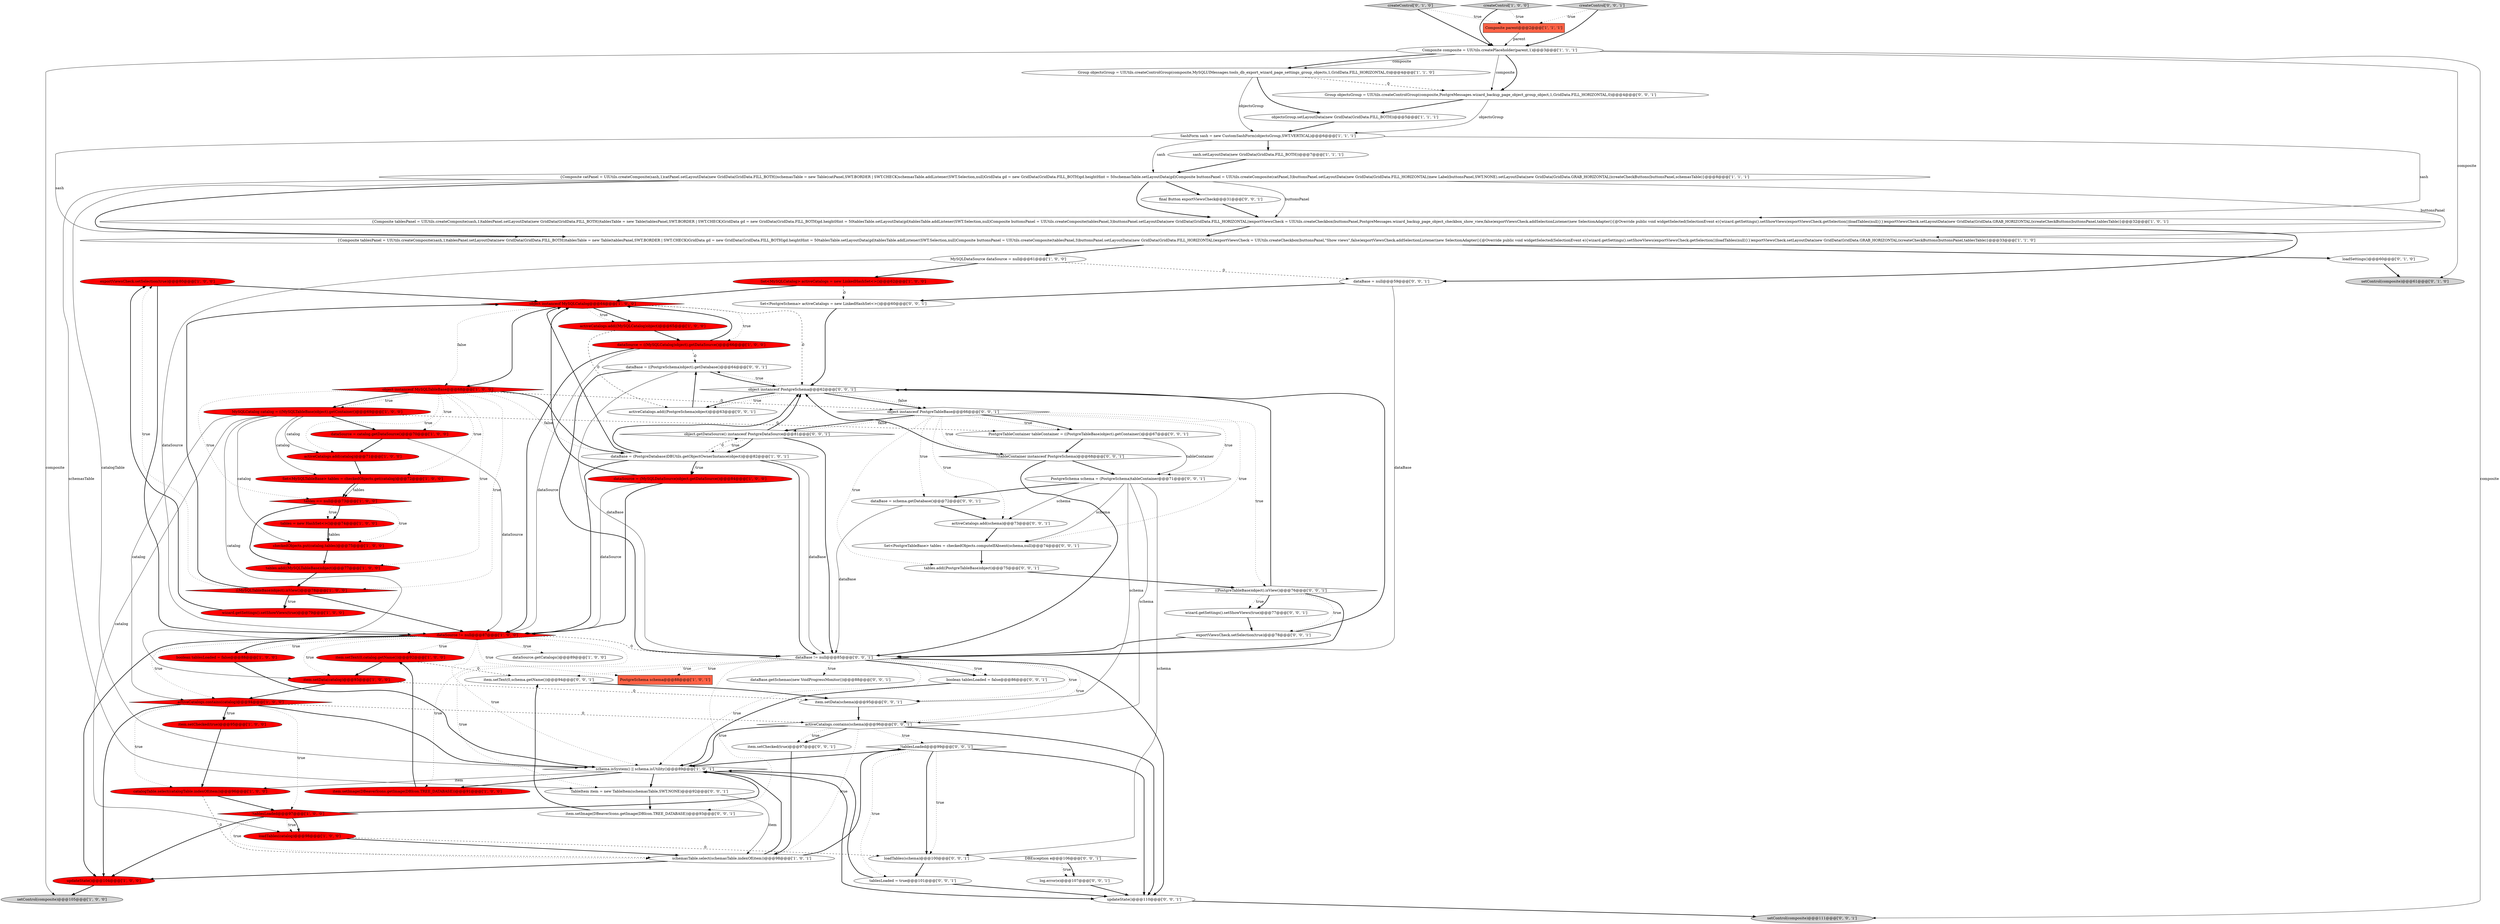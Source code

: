 digraph {
43 [style = filled, label = "exportViewsCheck.setSelection(true)@@@80@@@['1', '0', '0']", fillcolor = red, shape = ellipse image = "AAA1AAABBB1BBB"];
74 [style = filled, label = "tables.add((PostgreTableBase)object)@@@75@@@['0', '0', '1']", fillcolor = white, shape = ellipse image = "AAA0AAABBB3BBB"];
47 [style = filled, label = "setControl(composite)@@@61@@@['0', '1', '0']", fillcolor = lightgray, shape = ellipse image = "AAA0AAABBB2BBB"];
34 [style = filled, label = "item.setText(0,catalog.getName())@@@92@@@['1', '0', '0']", fillcolor = red, shape = ellipse image = "AAA1AAABBB1BBB"];
11 [style = filled, label = "Composite composite = UIUtils.createPlaceholder(parent,1)@@@3@@@['1', '1', '1']", fillcolor = white, shape = ellipse image = "AAA0AAABBB1BBB"];
26 [style = filled, label = "catalogTable.select(catalogTable.indexOf(item))@@@96@@@['1', '0', '0']", fillcolor = red, shape = ellipse image = "AAA1AAABBB1BBB"];
60 [style = filled, label = "item.setText(0,schema.getName())@@@94@@@['0', '0', '1']", fillcolor = white, shape = ellipse image = "AAA0AAABBB3BBB"];
62 [style = filled, label = "dataBase = schema.getDatabase()@@@72@@@['0', '0', '1']", fillcolor = white, shape = ellipse image = "AAA0AAABBB3BBB"];
31 [style = filled, label = "updateState()@@@104@@@['1', '0', '0']", fillcolor = red, shape = ellipse image = "AAA1AAABBB1BBB"];
83 [style = filled, label = "Group objectsGroup = UIUtils.createControlGroup(composite,PostgreMessages.wizard_backup_page_object_group_object,1,GridData.FILL_HORIZONTAL,0)@@@4@@@['0', '0', '1']", fillcolor = white, shape = ellipse image = "AAA0AAABBB3BBB"];
6 [style = filled, label = "{Composite catPanel = UIUtils.createComposite(sash,1)catPanel.setLayoutData(new GridData(GridData.FILL_BOTH))schemasTable = new Table(catPanel,SWT.BORDER | SWT.CHECK)schemasTable.addListener(SWT.Selection,null)GridData gd = new GridData(GridData.FILL_BOTH)gd.heightHint = 50schemasTable.setLayoutData(gd)Composite buttonsPanel = UIUtils.createComposite(catPanel,3)buttonsPanel.setLayoutData(new GridData(GridData.FILL_HORIZONTAL))new Label(buttonsPanel,SWT.NONE).setLayoutData(new GridData(GridData.GRAB_HORIZONTAL))createCheckButtons(buttonsPanel,schemasTable)}@@@8@@@['1', '1', '1']", fillcolor = white, shape = ellipse image = "AAA0AAABBB1BBB"];
68 [style = filled, label = "object instanceof PostgreTableBase@@@66@@@['0', '0', '1']", fillcolor = white, shape = diamond image = "AAA0AAABBB3BBB"];
38 [style = filled, label = "dataSource = ((MySQLCatalog)object).getDataSource()@@@66@@@['1', '0', '0']", fillcolor = red, shape = ellipse image = "AAA1AAABBB1BBB"];
55 [style = filled, label = "dataBase.getSchemas(new VoidProgressMonitor())@@@88@@@['0', '0', '1']", fillcolor = white, shape = ellipse image = "AAA0AAABBB3BBB"];
80 [style = filled, label = "PostgreTableContainer tableContainer = ((PostgreTableBase)object).getContainer()@@@67@@@['0', '0', '1']", fillcolor = white, shape = ellipse image = "AAA0AAABBB3BBB"];
70 [style = filled, label = "item.setData(schema)@@@95@@@['0', '0', '1']", fillcolor = white, shape = ellipse image = "AAA0AAABBB3BBB"];
14 [style = filled, label = "dataSource != null@@@87@@@['1', '0', '0']", fillcolor = red, shape = diamond image = "AAA1AAABBB1BBB"];
20 [style = filled, label = "item.setData(catalog)@@@93@@@['1', '0', '0']", fillcolor = red, shape = ellipse image = "AAA1AAABBB1BBB"];
24 [style = filled, label = "boolean tablesLoaded = false@@@88@@@['1', '0', '0']", fillcolor = red, shape = ellipse image = "AAA1AAABBB1BBB"];
37 [style = filled, label = "setControl(composite)@@@105@@@['1', '0', '0']", fillcolor = lightgray, shape = ellipse image = "AAA0AAABBB1BBB"];
19 [style = filled, label = "wizard.getSettings().setShowViews(true)@@@79@@@['1', '0', '0']", fillcolor = red, shape = ellipse image = "AAA1AAABBB1BBB"];
1 [style = filled, label = "Set<MySQLCatalog> activeCatalogs = new LinkedHashSet<>()@@@62@@@['1', '0', '0']", fillcolor = red, shape = ellipse image = "AAA1AAABBB1BBB"];
46 [style = filled, label = "createControl['0', '1', '0']", fillcolor = lightgray, shape = diamond image = "AAA0AAABBB2BBB"];
69 [style = filled, label = "!tablesLoaded@@@99@@@['0', '0', '1']", fillcolor = white, shape = diamond image = "AAA0AAABBB3BBB"];
8 [style = filled, label = "sash.setLayoutData(new GridData(GridData.FILL_BOTH))@@@7@@@['1', '1', '1']", fillcolor = white, shape = ellipse image = "AAA0AAABBB1BBB"];
2 [style = filled, label = "MySQLCatalog catalog = ((MySQLTableBase)object).getContainer()@@@69@@@['1', '0', '0']", fillcolor = red, shape = ellipse image = "AAA1AAABBB1BBB"];
75 [style = filled, label = "item.setImage(DBeaverIcons.getImage(DBIcon.TREE_DATABASE))@@@93@@@['0', '0', '1']", fillcolor = white, shape = ellipse image = "AAA0AAABBB3BBB"];
52 [style = filled, label = "Set<PostgreSchema> activeCatalogs = new LinkedHashSet<>()@@@60@@@['0', '0', '1']", fillcolor = white, shape = ellipse image = "AAA0AAABBB3BBB"];
61 [style = filled, label = "dataBase = null@@@59@@@['0', '0', '1']", fillcolor = white, shape = ellipse image = "AAA0AAABBB3BBB"];
15 [style = filled, label = "activeCatalogs.add(catalog)@@@71@@@['1', '0', '0']", fillcolor = red, shape = ellipse image = "AAA1AAABBB1BBB"];
28 [style = filled, label = "item.setImage(DBeaverIcons.getImage(DBIcon.TREE_DATABASE))@@@91@@@['1', '0', '0']", fillcolor = red, shape = ellipse image = "AAA1AAABBB1BBB"];
39 [style = filled, label = "tables == null@@@73@@@['1', '0', '0']", fillcolor = red, shape = diamond image = "AAA1AAABBB1BBB"];
64 [style = filled, label = "object.getDataSource() instanceof PostgreDataSource@@@81@@@['0', '0', '1']", fillcolor = white, shape = diamond image = "AAA0AAABBB3BBB"];
50 [style = filled, label = "log.error(e)@@@107@@@['0', '0', '1']", fillcolor = white, shape = ellipse image = "AAA0AAABBB3BBB"];
3 [style = filled, label = "MySQLDataSource dataSource = null@@@61@@@['1', '0', '0']", fillcolor = white, shape = ellipse image = "AAA0AAABBB1BBB"];
7 [style = filled, label = "schema.isSystem() || schema.isUtility()@@@89@@@['1', '0', '1']", fillcolor = white, shape = diamond image = "AAA0AAABBB1BBB"];
51 [style = filled, label = "boolean tablesLoaded = false@@@86@@@['0', '0', '1']", fillcolor = white, shape = ellipse image = "AAA0AAABBB3BBB"];
72 [style = filled, label = "PostgreSchema schema = (PostgreSchema)tableContainer@@@71@@@['0', '0', '1']", fillcolor = white, shape = ellipse image = "AAA0AAABBB3BBB"];
12 [style = filled, label = "item.setChecked(true)@@@95@@@['1', '0', '0']", fillcolor = red, shape = ellipse image = "AAA1AAABBB1BBB"];
53 [style = filled, label = "DBException e@@@106@@@['0', '0', '1']", fillcolor = white, shape = diamond image = "AAA0AAABBB3BBB"];
22 [style = filled, label = "dataBase = (PostgreDatabase)DBUtils.getObjectOwnerInstance(object)@@@82@@@['1', '0', '1']", fillcolor = white, shape = ellipse image = "AAA0AAABBB1BBB"];
29 [style = filled, label = "activeCatalogs.contains(catalog)@@@94@@@['1', '0', '0']", fillcolor = red, shape = diamond image = "AAA1AAABBB1BBB"];
76 [style = filled, label = "tablesLoaded = true@@@101@@@['0', '0', '1']", fillcolor = white, shape = ellipse image = "AAA0AAABBB3BBB"];
73 [style = filled, label = "dataBase = ((PostgreSchema)object).getDatabase()@@@64@@@['0', '0', '1']", fillcolor = white, shape = ellipse image = "AAA0AAABBB3BBB"];
18 [style = filled, label = "Set<MySQLTableBase> tables = checkedObjects.get(catalog)@@@72@@@['1', '0', '0']", fillcolor = red, shape = ellipse image = "AAA1AAABBB1BBB"];
57 [style = filled, label = "TableItem item = new TableItem(schemasTable,SWT.NONE)@@@92@@@['0', '0', '1']", fillcolor = white, shape = ellipse image = "AAA0AAABBB3BBB"];
4 [style = filled, label = "dataSource = (MySQLDataSource)object.getDataSource()@@@84@@@['1', '0', '0']", fillcolor = red, shape = ellipse image = "AAA1AAABBB1BBB"];
16 [style = filled, label = "dataSource = catalog.getDataSource()@@@70@@@['1', '0', '0']", fillcolor = red, shape = ellipse image = "AAA1AAABBB1BBB"];
25 [style = filled, label = "activeCatalogs.add((MySQLCatalog)object)@@@65@@@['1', '0', '0']", fillcolor = red, shape = ellipse image = "AAA1AAABBB1BBB"];
81 [style = filled, label = "object instanceof PostgreSchema@@@62@@@['0', '0', '1']", fillcolor = white, shape = diamond image = "AAA0AAABBB3BBB"];
9 [style = filled, label = "{Composite tablesPanel = UIUtils.createComposite(sash,1)tablesPanel.setLayoutData(new GridData(GridData.FILL_BOTH))tablesTable = new Table(tablesPanel,SWT.BORDER | SWT.CHECK)GridData gd = new GridData(GridData.FILL_BOTH)gd.heightHint = 50tablesTable.setLayoutData(gd)tablesTable.addListener(SWT.Selection,null)Composite buttonsPanel = UIUtils.createComposite(tablesPanel,3)buttonsPanel.setLayoutData(new GridData(GridData.FILL_HORIZONTAL))exportViewsCheck = UIUtils.createCheckbox(buttonsPanel,\"Show views\",false)exportViewsCheck.addSelectionListener(new SelectionAdapter(){@Override public void widgetSelected(SelectionEvent e){wizard.getSettings().setShowViews(exportViewsCheck.getSelection())loadTables(null)}})exportViewsCheck.setLayoutData(new GridData(GridData.GRAB_HORIZONTAL))createCheckButtons(buttonsPanel,tablesTable)}@@@33@@@['1', '1', '0']", fillcolor = white, shape = ellipse image = "AAA0AAABBB1BBB"];
23 [style = filled, label = "object instanceof MySQLTableBase@@@68@@@['1', '0', '0']", fillcolor = red, shape = diamond image = "AAA1AAABBB1BBB"];
78 [style = filled, label = "!(tableContainer instanceof PostgreSchema)@@@68@@@['0', '0', '1']", fillcolor = white, shape = diamond image = "AAA0AAABBB3BBB"];
79 [style = filled, label = "activeCatalogs.contains(schema)@@@96@@@['0', '0', '1']", fillcolor = white, shape = diamond image = "AAA0AAABBB3BBB"];
58 [style = filled, label = "activeCatalogs.add((PostgreSchema)object)@@@63@@@['0', '0', '1']", fillcolor = white, shape = ellipse image = "AAA0AAABBB3BBB"];
5 [style = filled, label = "{Composite tablesPanel = UIUtils.createComposite(sash,1)tablesPanel.setLayoutData(new GridData(GridData.FILL_BOTH))tablesTable = new Table(tablesPanel,SWT.BORDER | SWT.CHECK)GridData gd = new GridData(GridData.FILL_BOTH)gd.heightHint = 50tablesTable.setLayoutData(gd)tablesTable.addListener(SWT.Selection,null)Composite buttonsPanel = UIUtils.createComposite(tablesPanel,3)buttonsPanel.setLayoutData(new GridData(GridData.FILL_HORIZONTAL))exportViewsCheck = UIUtils.createCheckbox(buttonsPanel,PostgreMessages.wizard_backup_page_object_checkbox_show_view,false)exportViewsCheck.addSelectionListener(new SelectionAdapter(){@Override public void widgetSelected(SelectionEvent e){wizard.getSettings().setShowViews(exportViewsCheck.getSelection())loadTables(null)}})exportViewsCheck.setLayoutData(new GridData(GridData.GRAB_HORIZONTAL))createCheckButtons(buttonsPanel,tablesTable)}@@@32@@@['1', '0', '1']", fillcolor = white, shape = ellipse image = "AAA0AAABBB1BBB"];
65 [style = filled, label = "createControl['0', '0', '1']", fillcolor = lightgray, shape = diamond image = "AAA0AAABBB3BBB"];
36 [style = filled, label = "loadTables(catalog)@@@98@@@['1', '0', '0']", fillcolor = red, shape = ellipse image = "AAA1AAABBB1BBB"];
27 [style = filled, label = "!tablesLoaded@@@97@@@['1', '0', '0']", fillcolor = red, shape = diamond image = "AAA1AAABBB1BBB"];
30 [style = filled, label = "SashForm sash = new CustomSashForm(objectsGroup,SWT.VERTICAL)@@@6@@@['1', '1', '1']", fillcolor = white, shape = ellipse image = "AAA0AAABBB1BBB"];
67 [style = filled, label = "loadTables(schema)@@@100@@@['0', '0', '1']", fillcolor = white, shape = ellipse image = "AAA0AAABBB3BBB"];
44 [style = filled, label = "createControl['1', '0', '0']", fillcolor = lightgray, shape = diamond image = "AAA0AAABBB1BBB"];
33 [style = filled, label = "PostgreSchema schema@@@88@@@['1', '0', '1']", fillcolor = tomato, shape = box image = "AAA0AAABBB1BBB"];
40 [style = filled, label = "Group objectsGroup = UIUtils.createControlGroup(composite,MySQLUIMessages.tools_db_export_wizard_page_settings_group_objects,1,GridData.FILL_HORIZONTAL,0)@@@4@@@['1', '1', '0']", fillcolor = white, shape = ellipse image = "AAA0AAABBB1BBB"];
63 [style = filled, label = "wizard.getSettings().setShowViews(true)@@@77@@@['0', '0', '1']", fillcolor = white, shape = ellipse image = "AAA0AAABBB3BBB"];
49 [style = filled, label = "activeCatalogs.add(schema)@@@73@@@['0', '0', '1']", fillcolor = white, shape = ellipse image = "AAA0AAABBB3BBB"];
77 [style = filled, label = "exportViewsCheck.setSelection(true)@@@78@@@['0', '0', '1']", fillcolor = white, shape = ellipse image = "AAA0AAABBB3BBB"];
54 [style = filled, label = "final Button exportViewsCheck@@@31@@@['0', '0', '1']", fillcolor = white, shape = ellipse image = "AAA0AAABBB3BBB"];
42 [style = filled, label = "tables.add((MySQLTableBase)object)@@@77@@@['1', '0', '0']", fillcolor = red, shape = ellipse image = "AAA1AAABBB1BBB"];
10 [style = filled, label = "tables = new HashSet<>()@@@74@@@['1', '0', '0']", fillcolor = red, shape = ellipse image = "AAA1AAABBB1BBB"];
0 [style = filled, label = "dataSource.getCatalogs()@@@89@@@['1', '0', '0']", fillcolor = white, shape = ellipse image = "AAA0AAABBB1BBB"];
41 [style = filled, label = "schemasTable.select(schemasTable.indexOf(item))@@@98@@@['1', '0', '1']", fillcolor = white, shape = ellipse image = "AAA0AAABBB1BBB"];
48 [style = filled, label = "setControl(composite)@@@111@@@['0', '0', '1']", fillcolor = lightgray, shape = ellipse image = "AAA0AAABBB3BBB"];
21 [style = filled, label = "object instanceof MySQLCatalog@@@64@@@['1', '0', '0']", fillcolor = red, shape = diamond image = "AAA1AAABBB1BBB"];
82 [style = filled, label = "dataBase != null@@@85@@@['0', '0', '1']", fillcolor = white, shape = diamond image = "AAA0AAABBB3BBB"];
45 [style = filled, label = "loadSettings()@@@60@@@['0', '1', '0']", fillcolor = white, shape = ellipse image = "AAA0AAABBB2BBB"];
71 [style = filled, label = "updateState()@@@110@@@['0', '0', '1']", fillcolor = white, shape = ellipse image = "AAA0AAABBB3BBB"];
56 [style = filled, label = "item.setChecked(true)@@@97@@@['0', '0', '1']", fillcolor = white, shape = ellipse image = "AAA0AAABBB3BBB"];
17 [style = filled, label = "checkedObjects.put(catalog,tables)@@@75@@@['1', '0', '0']", fillcolor = red, shape = ellipse image = "AAA1AAABBB1BBB"];
59 [style = filled, label = "Set<PostgreTableBase> tables = checkedObjects.computeIfAbsent(schema,null)@@@74@@@['0', '0', '1']", fillcolor = white, shape = ellipse image = "AAA0AAABBB3BBB"];
35 [style = filled, label = "Composite parent@@@2@@@['1', '1', '1']", fillcolor = tomato, shape = box image = "AAA0AAABBB1BBB"];
32 [style = filled, label = "objectsGroup.setLayoutData(new GridData(GridData.FILL_BOTH))@@@5@@@['1', '1', '1']", fillcolor = white, shape = ellipse image = "AAA0AAABBB1BBB"];
66 [style = filled, label = "((PostgreTableBase)object).isView()@@@76@@@['0', '0', '1']", fillcolor = white, shape = diamond image = "AAA0AAABBB3BBB"];
13 [style = filled, label = "((MySQLTableBase)object).isView()@@@78@@@['1', '0', '0']", fillcolor = red, shape = diamond image = "AAA1AAABBB1BBB"];
14->24 [style = bold, label=""];
31->37 [style = bold, label=""];
73->82 [style = bold, label=""];
49->59 [style = bold, label=""];
61->82 [style = solid, label="dataBase"];
2->17 [style = solid, label="catalog"];
81->58 [style = dotted, label="true"];
66->63 [style = dotted, label="true"];
2->20 [style = solid, label="catalog"];
34->20 [style = bold, label=""];
5->9 [style = bold, label=""];
83->32 [style = bold, label=""];
14->0 [style = dotted, label="true"];
30->5 [style = solid, label="sash"];
82->71 [style = bold, label=""];
4->14 [style = solid, label="dataSource"];
56->41 [style = bold, label=""];
11->83 [style = solid, label="composite"];
20->70 [style = dashed, label="0"];
8->6 [style = bold, label=""];
10->17 [style = bold, label=""];
22->81 [style = bold, label=""];
72->49 [style = solid, label="schema"];
71->48 [style = bold, label=""];
76->71 [style = bold, label=""];
68->80 [style = dotted, label="true"];
68->59 [style = dotted, label="true"];
29->26 [style = dotted, label="true"];
23->68 [style = dashed, label="0"];
22->82 [style = bold, label=""];
58->73 [style = bold, label=""];
21->38 [style = dotted, label="true"];
82->7 [style = dotted, label="true"];
22->4 [style = bold, label=""];
6->9 [style = solid, label="buttonsPanel"];
11->37 [style = solid, label="composite"];
23->22 [style = bold, label=""];
23->18 [style = dotted, label="true"];
1->21 [style = bold, label=""];
70->79 [style = bold, label=""];
21->81 [style = dashed, label="0"];
27->7 [style = bold, label=""];
51->7 [style = bold, label=""];
14->7 [style = dotted, label="true"];
3->14 [style = solid, label="dataSource"];
62->49 [style = bold, label=""];
82->33 [style = dotted, label="true"];
23->15 [style = dotted, label="true"];
30->8 [style = bold, label=""];
54->5 [style = bold, label=""];
30->9 [style = solid, label="sash"];
13->14 [style = bold, label=""];
75->60 [style = bold, label=""];
68->72 [style = dotted, label="true"];
27->36 [style = dotted, label="true"];
72->59 [style = solid, label="schema"];
81->73 [style = dotted, label="true"];
79->69 [style = dotted, label="true"];
2->16 [style = bold, label=""];
66->63 [style = bold, label=""];
66->77 [style = dotted, label="true"];
79->56 [style = bold, label=""];
64->22 [style = dotted, label="true"];
36->41 [style = bold, label=""];
14->24 [style = dotted, label="true"];
18->39 [style = solid, label="tables"];
6->54 [style = bold, label=""];
60->70 [style = bold, label=""];
69->7 [style = bold, label=""];
61->52 [style = bold, label=""];
64->22 [style = bold, label=""];
80->78 [style = bold, label=""];
4->21 [style = bold, label=""];
68->80 [style = bold, label=""];
7->57 [style = bold, label=""];
27->31 [style = bold, label=""];
72->67 [style = solid, label="schema"];
13->19 [style = dotted, label="true"];
27->41 [style = dotted, label="true"];
40->30 [style = solid, label="objectsGroup"];
21->25 [style = bold, label=""];
23->42 [style = dotted, label="true"];
17->42 [style = bold, label=""];
23->2 [style = dotted, label="true"];
68->66 [style = dotted, label="true"];
44->35 [style = dotted, label="true"];
36->67 [style = dashed, label="0"];
26->27 [style = bold, label=""];
77->81 [style = bold, label=""];
81->68 [style = bold, label=""];
81->58 [style = bold, label=""];
5->61 [style = bold, label=""];
52->81 [style = bold, label=""];
11->40 [style = solid, label="composite"];
83->30 [style = solid, label="objectsGroup"];
63->77 [style = bold, label=""];
39->10 [style = dotted, label="true"];
79->56 [style = dotted, label="true"];
14->34 [style = dotted, label="true"];
73->81 [style = bold, label=""];
14->82 [style = dashed, label="0"];
22->14 [style = bold, label=""];
78->82 [style = bold, label=""];
24->7 [style = bold, label=""];
39->42 [style = bold, label=""];
22->4 [style = dotted, label="true"];
7->71 [style = bold, label=""];
82->60 [style = dotted, label="true"];
25->38 [style = bold, label=""];
21->23 [style = bold, label=""];
23->16 [style = dotted, label="true"];
64->82 [style = bold, label=""];
2->18 [style = solid, label="catalog"];
4->14 [style = bold, label=""];
2->15 [style = solid, label="catalog"];
10->17 [style = solid, label="tables"];
68->62 [style = dotted, label="true"];
65->35 [style = dotted, label="true"];
23->22 [style = dotted, label="false"];
3->1 [style = bold, label=""];
35->11 [style = solid, label="parent"];
3->61 [style = dashed, label="0"];
46->35 [style = dotted, label="true"];
79->7 [style = bold, label=""];
29->79 [style = dashed, label="0"];
65->11 [style = bold, label=""];
2->36 [style = solid, label="catalog"];
57->41 [style = solid, label="item"];
53->50 [style = dotted, label="true"];
68->49 [style = dotted, label="true"];
22->64 [style = dashed, label="0"];
32->30 [style = bold, label=""];
77->82 [style = bold, label=""];
2->29 [style = solid, label="catalog"];
11->48 [style = solid, label="composite"];
26->41 [style = dashed, label="0"];
53->50 [style = bold, label=""];
74->66 [style = bold, label=""];
21->25 [style = dotted, label="true"];
23->39 [style = dotted, label="true"];
6->5 [style = bold, label=""];
40->83 [style = dashed, label="0"];
13->19 [style = bold, label=""];
78->72 [style = bold, label=""];
16->14 [style = solid, label="dataSource"];
39->17 [style = dotted, label="true"];
11->47 [style = solid, label="composite"];
18->39 [style = bold, label=""];
43->14 [style = bold, label=""];
7->28 [style = bold, label=""];
11->83 [style = bold, label=""];
14->28 [style = dotted, label="true"];
6->7 [style = solid, label="catalogTable"];
66->82 [style = bold, label=""];
82->57 [style = dotted, label="true"];
23->13 [style = dotted, label="true"];
14->31 [style = bold, label=""];
40->32 [style = bold, label=""];
66->81 [style = bold, label=""];
9->3 [style = bold, label=""];
82->75 [style = dotted, label="true"];
41->31 [style = bold, label=""];
23->2 [style = bold, label=""];
79->71 [style = bold, label=""];
50->71 [style = bold, label=""];
21->23 [style = dotted, label="false"];
41->69 [style = bold, label=""];
79->41 [style = dotted, label="true"];
19->43 [style = bold, label=""];
7->26 [style = solid, label="item"];
82->51 [style = dotted, label="true"];
67->76 [style = bold, label=""];
38->14 [style = solid, label="dataSource"];
68->64 [style = bold, label=""];
78->81 [style = bold, label=""];
82->51 [style = bold, label=""];
16->15 [style = bold, label=""];
25->58 [style = dashed, label="0"];
43->21 [style = bold, label=""];
72->62 [style = bold, label=""];
68->78 [style = dotted, label="true"];
42->13 [style = bold, label=""];
22->82 [style = solid, label="dataBase"];
27->36 [style = bold, label=""];
14->33 [style = dotted, label="true"];
41->7 [style = bold, label=""];
69->67 [style = bold, label=""];
69->67 [style = dotted, label="true"];
28->34 [style = bold, label=""];
38->73 [style = dashed, label="0"];
20->29 [style = bold, label=""];
6->57 [style = solid, label="schemasTable"];
72->79 [style = solid, label="schema"];
29->27 [style = dotted, label="true"];
29->31 [style = bold, label=""];
82->55 [style = dotted, label="true"];
62->82 [style = solid, label="dataBase"];
1->52 [style = dashed, label="0"];
64->81 [style = bold, label=""];
22->21 [style = bold, label=""];
12->26 [style = bold, label=""];
29->12 [style = dotted, label="true"];
68->64 [style = dotted, label="false"];
59->74 [style = bold, label=""];
72->70 [style = solid, label="schema"];
11->40 [style = bold, label=""];
57->75 [style = bold, label=""];
15->18 [style = bold, label=""];
13->43 [style = dotted, label="true"];
38->14 [style = bold, label=""];
46->11 [style = bold, label=""];
14->20 [style = dotted, label="true"];
6->5 [style = solid, label="buttonsPanel"];
29->12 [style = bold, label=""];
69->71 [style = bold, label=""];
76->7 [style = bold, label=""];
81->68 [style = dotted, label="false"];
69->76 [style = dotted, label="true"];
30->6 [style = solid, label="sash"];
68->74 [style = dotted, label="true"];
9->45 [style = bold, label=""];
39->10 [style = bold, label=""];
82->79 [style = dotted, label="true"];
45->47 [style = bold, label=""];
14->29 [style = dotted, label="true"];
38->21 [style = bold, label=""];
73->82 [style = solid, label="dataBase"];
29->7 [style = bold, label=""];
44->11 [style = bold, label=""];
6->9 [style = bold, label=""];
34->60 [style = dashed, label="0"];
13->21 [style = bold, label=""];
82->70 [style = dotted, label="true"];
2->80 [style = dashed, label="0"];
80->72 [style = solid, label="tableContainer"];
}
